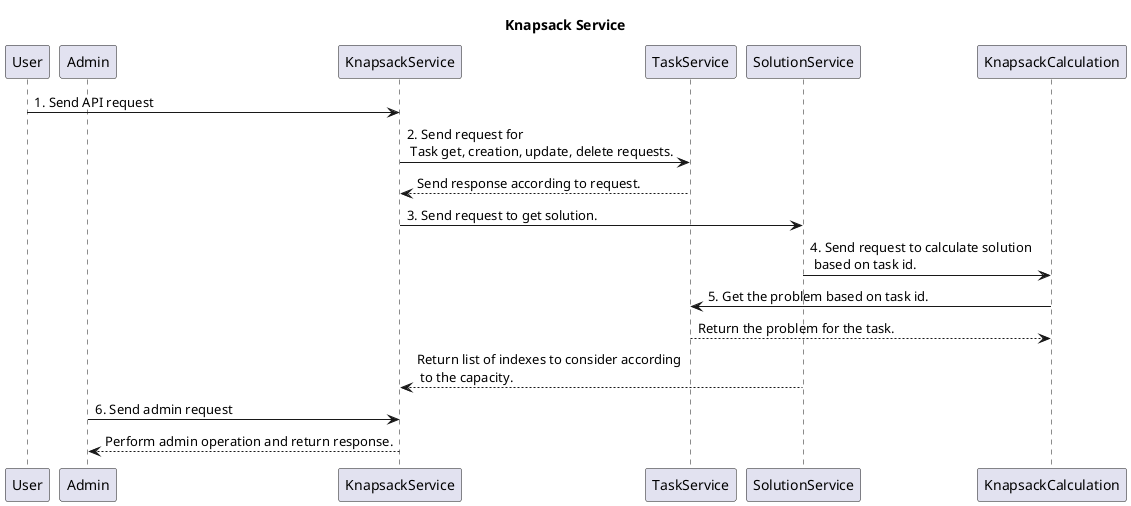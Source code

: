 @startuml
title
    Knapsack Service
end title
    participant User
    participant Admin

    User -> KnapsackService: 1. Send API request

    KnapsackService -> TaskService: 2. Send request for \n Task get, creation, update, delete requests.
    TaskService --> KnapsackService: Send response according to request.

    KnapsackService -> SolutionService: 3. Send request to get solution.

    SolutionService -> KnapsackCalculation: 4. Send request to calculate solution \n based on task id.

    KnapsackCalculation -> TaskService: 5. Get the problem based on task id.
    TaskService --> KnapsackCalculation: Return the problem for the task.

    SolutionService --> KnapsackService: Return list of indexes to consider according \n to the capacity.

    Admin -> KnapsackService: 6. Send admin request
    KnapsackService --> Admin: Perform admin operation and return response.
@enduml
